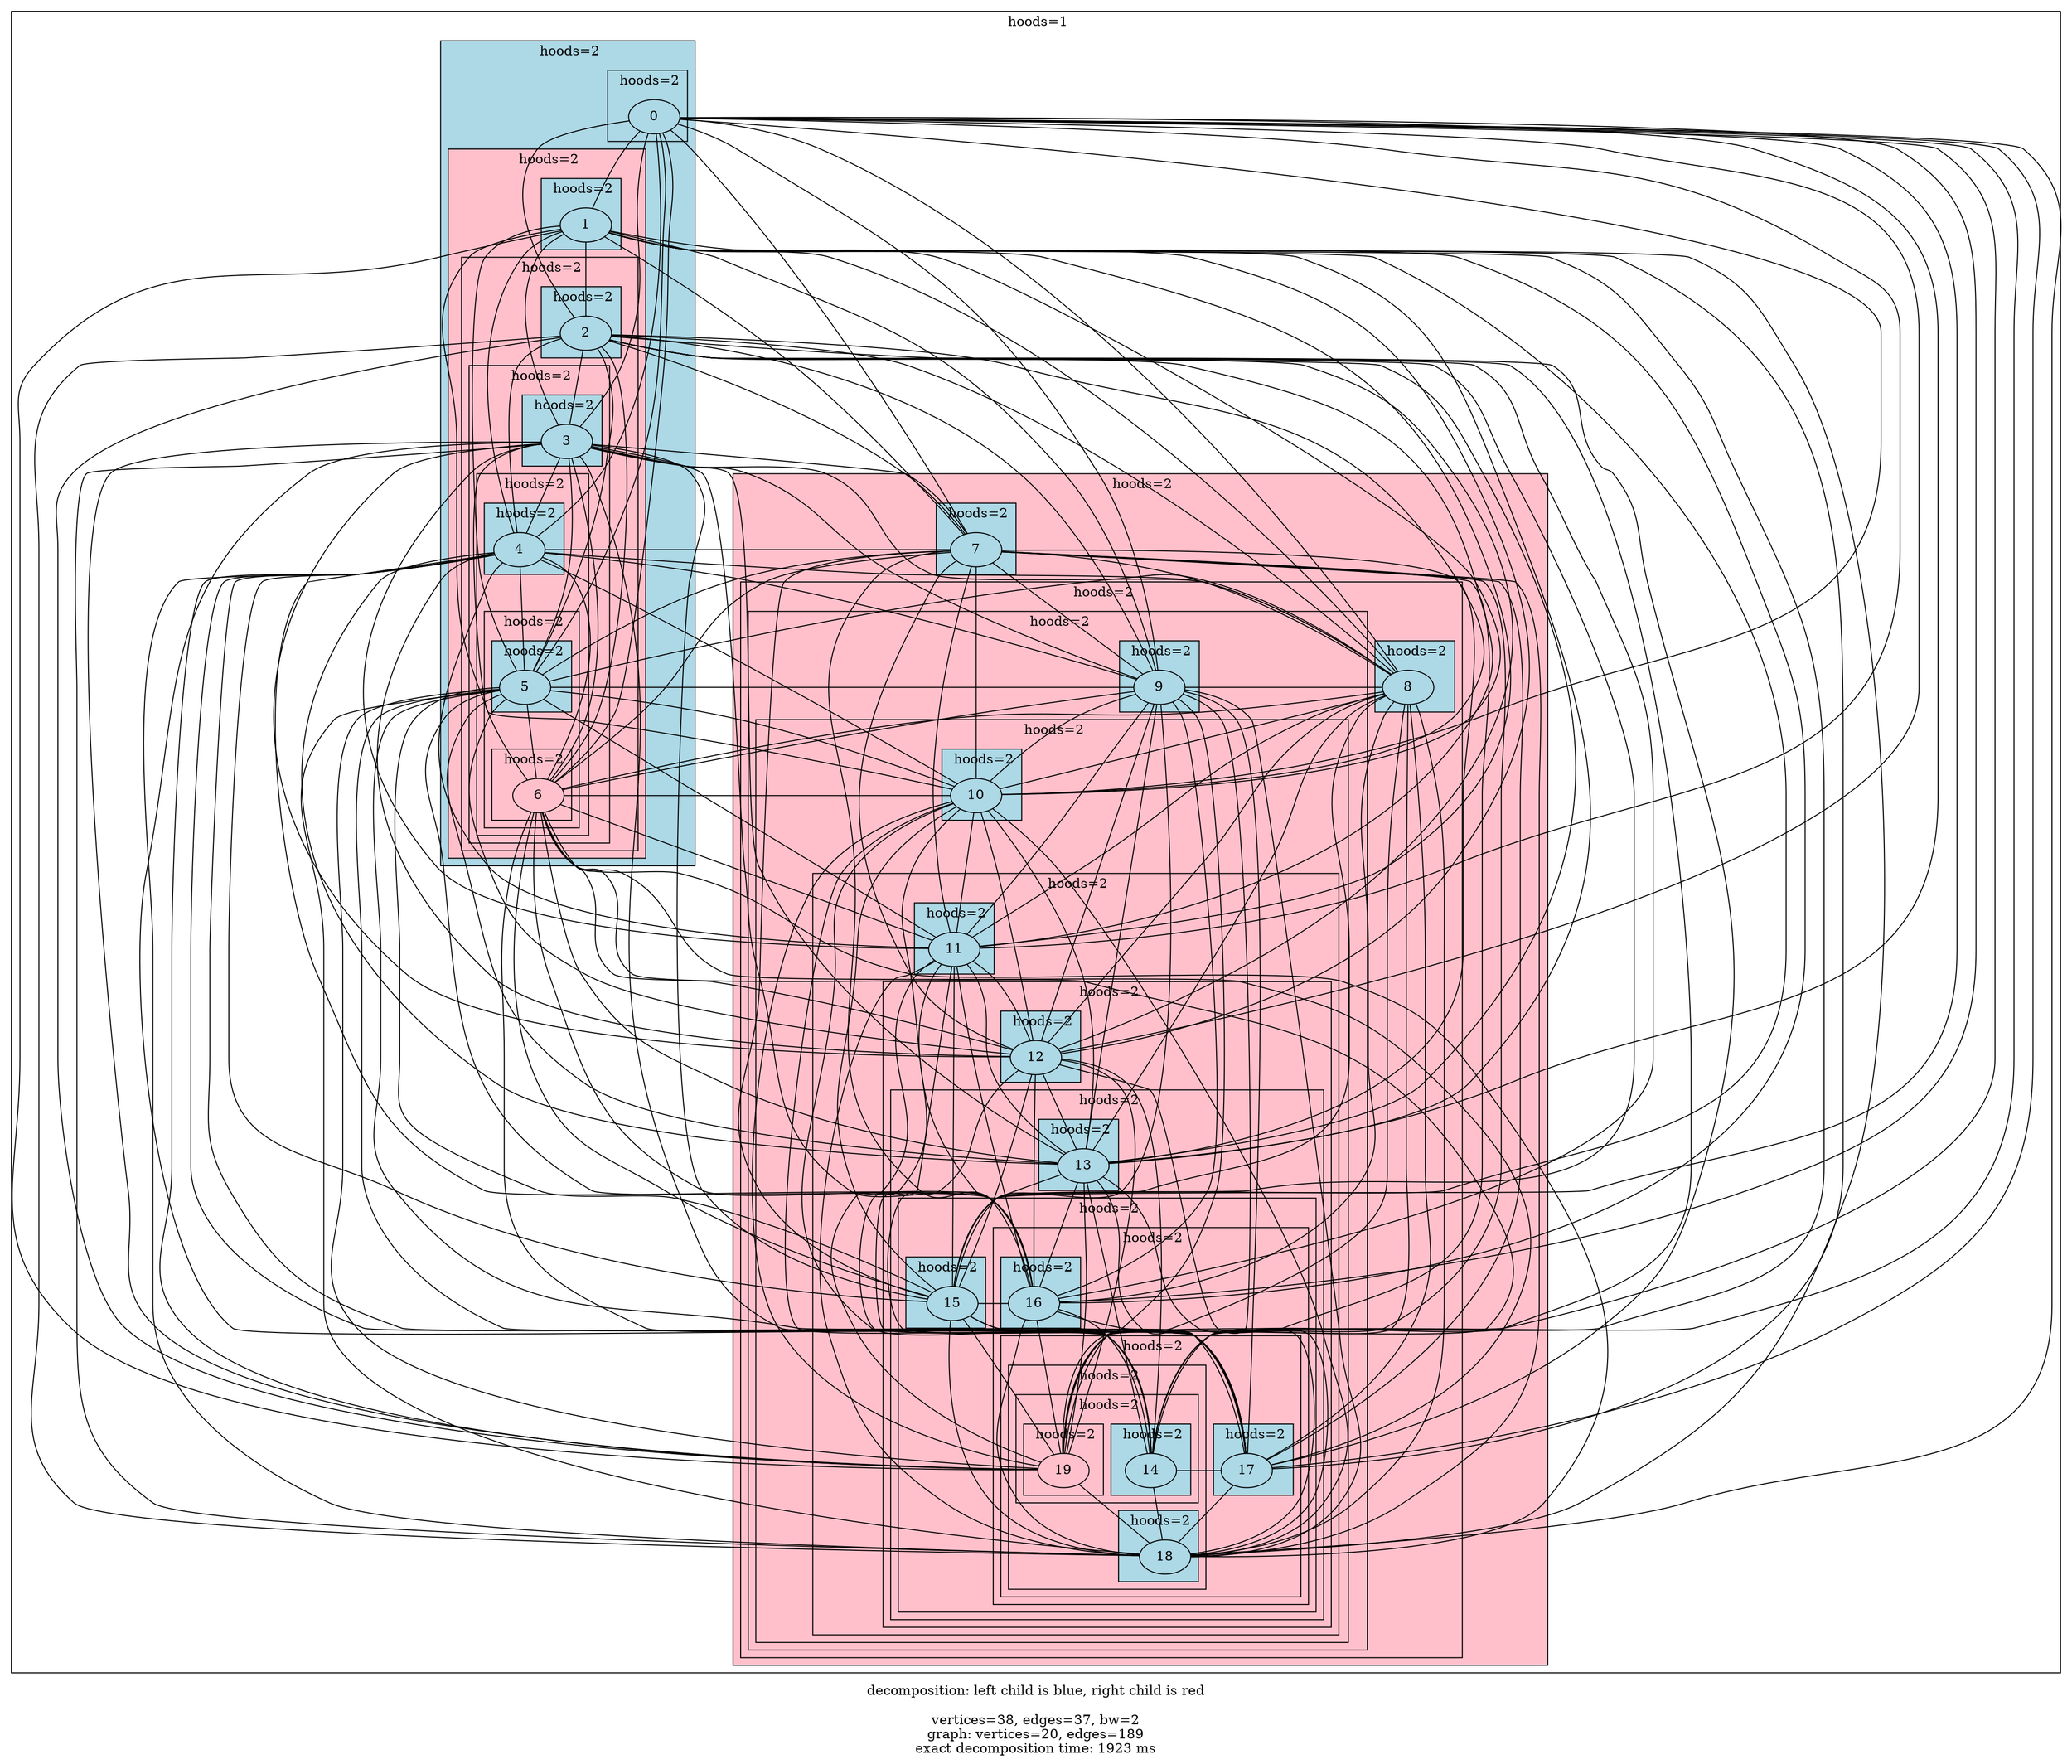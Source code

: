 graph {
label = "decomposition: left child is blue, right child is red\n\nvertices=38, edges=37, bw=2\ngraph: vertices=20, edges=189\nexact decomposition time: 1923 ms"; 

subgraph cluster_0{
label = " hoods=1";
7668057;
28027784;
25853693;
26680060;
23910357;
13495805;
29596205;
12528990;
20688146;
14651377;
23276589;
32077430;
6308367;
26281671;
5506056;
30721564;
1729135;
3449340;
24561483;
18237215;

subgraph cluster_0{
style=filled;
fillcolor = lightblue;label = " hoods=2";
7668057;
28027784;
25853693;
26680060;
23910357;
13495805;
29596205;

subgraph cluster_26{
style=filled;
fillcolor = lightblue;label = " hoods=2";
7668057;
}

subgraph cluster_27{
style=filled;
fillcolor = pink;label = " hoods=2";
28027784;
25853693;
26680060;
23910357;
13495805;
29596205;

subgraph cluster_28{
style=filled;
fillcolor = lightblue;label = " hoods=2";
28027784;
}

subgraph cluster_29{
style=filled;
fillcolor = pink;label = " hoods=2";
25853693;
26680060;
23910357;
13495805;
29596205;

subgraph cluster_30{
style=filled;
fillcolor = lightblue;label = " hoods=2";
25853693;
}

subgraph cluster_31{
style=filled;
fillcolor = pink;label = " hoods=2";
26680060;
23910357;
13495805;
29596205;

subgraph cluster_32{
style=filled;
fillcolor = lightblue;label = " hoods=2";
26680060;
}

subgraph cluster_33{
style=filled;
fillcolor = pink;label = " hoods=2";
23910357;
13495805;
29596205;

subgraph cluster_34{
style=filled;
fillcolor = lightblue;label = " hoods=2";
23910357;
}

subgraph cluster_35{
style=filled;
fillcolor = pink;label = " hoods=2";
13495805;
29596205;

subgraph cluster_36{
style=filled;
fillcolor = lightblue;label = " hoods=2";
13495805;
}

subgraph cluster_37{
style=filled;
fillcolor = pink;label = " hoods=2";
29596205;
}
}
}
}
}
}
}

subgraph cluster_1{
style=filled;
fillcolor = pink;label = " hoods=2";
12528990;
20688146;
14651377;
23276589;
32077430;
6308367;
26281671;
5506056;
30721564;
1729135;
3449340;
24561483;
18237215;

subgraph cluster_2{
style=filled;
fillcolor = lightblue;label = " hoods=2";
12528990;
}

subgraph cluster_3{
style=filled;
fillcolor = pink;label = " hoods=2";
20688146;
14651377;
23276589;
32077430;
6308367;
26281671;
5506056;
30721564;
1729135;
3449340;
24561483;
18237215;

subgraph cluster_4{
style=filled;
fillcolor = lightblue;label = " hoods=2";
20688146;
}

subgraph cluster_5{
style=filled;
fillcolor = pink;label = " hoods=2";
14651377;
23276589;
32077430;
6308367;
26281671;
5506056;
30721564;
1729135;
3449340;
24561483;
18237215;

subgraph cluster_6{
style=filled;
fillcolor = lightblue;label = " hoods=2";
14651377;
}

subgraph cluster_7{
style=filled;
fillcolor = pink;label = " hoods=2";
23276589;
32077430;
6308367;
26281671;
5506056;
30721564;
1729135;
3449340;
24561483;
18237215;

subgraph cluster_8{
style=filled;
fillcolor = lightblue;label = " hoods=2";
23276589;
}

subgraph cluster_9{
style=filled;
fillcolor = pink;label = " hoods=2";
32077430;
6308367;
26281671;
5506056;
30721564;
1729135;
3449340;
24561483;
18237215;

subgraph cluster_10{
style=filled;
fillcolor = lightblue;label = " hoods=2";
32077430;
}

subgraph cluster_11{
style=filled;
fillcolor = pink;label = " hoods=2";
6308367;
26281671;
5506056;
30721564;
1729135;
3449340;
24561483;
18237215;

subgraph cluster_12{
style=filled;
fillcolor = lightblue;label = " hoods=2";
6308367;
}

subgraph cluster_13{
style=filled;
fillcolor = pink;label = " hoods=2";
26281671;
5506056;
30721564;
1729135;
3449340;
24561483;
18237215;

subgraph cluster_14{
style=filled;
fillcolor = lightblue;label = " hoods=2";
26281671;
}

subgraph cluster_15{
style=filled;
fillcolor = pink;label = " hoods=2";
5506056;
30721564;
1729135;
3449340;
24561483;
18237215;

subgraph cluster_16{
style=filled;
fillcolor = lightblue;label = " hoods=2";
30721564;
}

subgraph cluster_17{
style=filled;
fillcolor = pink;label = " hoods=2";
5506056;
1729135;
3449340;
24561483;
18237215;

subgraph cluster_18{
style=filled;
fillcolor = lightblue;label = " hoods=2";
1729135;
}

subgraph cluster_19{
style=filled;
fillcolor = pink;label = " hoods=2";
5506056;
3449340;
24561483;
18237215;

subgraph cluster_20{
style=filled;
fillcolor = lightblue;label = " hoods=2";
3449340;
}

subgraph cluster_21{
style=filled;
fillcolor = pink;label = " hoods=2";
5506056;
24561483;
18237215;

subgraph cluster_22{
style=filled;
fillcolor = lightblue;label = " hoods=2";
24561483;
}

subgraph cluster_23{
style=filled;
fillcolor = pink;label = " hoods=2";
5506056;
18237215;

subgraph cluster_24{
style=filled;
fillcolor = lightblue;label = " hoods=2";
5506056;
}

subgraph cluster_25{
style=filled;
fillcolor = pink;label = " hoods=2";
18237215;
}
}
}
}
}
}
}
}
}
}
}
}
}
}
subgraph realgraph {
node [shape=circle]label = "real graph"; 
7668057 [ label = "0" ];
28027784 [ label = "1" ];
25853693 [ label = "2" ];
26680060 [ label = "3" ];
23910357 [ label = "4" ];
13495805 [ label = "5" ];
29596205 [ label = "6" ];
12528990 [ label = "7" ];
20688146 [ label = "8" ];
14651377 [ label = "9" ];
23276589 [ label = "10" ];
32077430 [ label = "11" ];
6308367 [ label = "12" ];
26281671 [ label = "13" ];
5506056 [ label = "14" ];
30721564 [ label = "15" ];
1729135 [ label = "16" ];
3449340 [ label = "17" ];
24561483 [ label = "18" ];
18237215 [ label = "19" ];
"7668057" -- "28027784";
"7668057" -- "25853693";
"7668057" -- "26680060";
"7668057" -- "23910357";
"7668057" -- "13495805";
"7668057" -- "29596205";
"7668057" -- "12528990";
"7668057" -- "20688146";
"7668057" -- "14651377";
"7668057" -- "23276589";
"7668057" -- "32077430";
"7668057" -- "6308367";
"7668057" -- "26281671";
"7668057" -- "5506056";
"7668057" -- "30721564";
"7668057" -- "1729135";
"7668057" -- "3449340";
"7668057" -- "24561483";
"7668057" -- "18237215";
"28027784" -- "25853693";
"28027784" -- "26680060";
"28027784" -- "23910357";
"28027784" -- "13495805";
"28027784" -- "29596205";
"28027784" -- "12528990";
"28027784" -- "20688146";
"28027784" -- "14651377";
"28027784" -- "23276589";
"28027784" -- "32077430";
"28027784" -- "6308367";
"28027784" -- "26281671";
"28027784" -- "5506056";
"28027784" -- "30721564";
"28027784" -- "1729135";
"28027784" -- "3449340";
"28027784" -- "24561483";
"28027784" -- "18237215";
"25853693" -- "26680060";
"25853693" -- "23910357";
"25853693" -- "13495805";
"25853693" -- "29596205";
"25853693" -- "12528990";
"25853693" -- "20688146";
"25853693" -- "14651377";
"25853693" -- "23276589";
"25853693" -- "32077430";
"25853693" -- "6308367";
"25853693" -- "26281671";
"25853693" -- "5506056";
"25853693" -- "30721564";
"25853693" -- "1729135";
"25853693" -- "3449340";
"25853693" -- "24561483";
"25853693" -- "18237215";
"26680060" -- "23910357";
"26680060" -- "13495805";
"26680060" -- "29596205";
"26680060" -- "12528990";
"26680060" -- "20688146";
"26680060" -- "14651377";
"26680060" -- "23276589";
"26680060" -- "32077430";
"26680060" -- "6308367";
"26680060" -- "26281671";
"26680060" -- "5506056";
"26680060" -- "30721564";
"26680060" -- "1729135";
"26680060" -- "3449340";
"26680060" -- "24561483";
"26680060" -- "18237215";
"23910357" -- "13495805";
"23910357" -- "29596205";
"23910357" -- "12528990";
"23910357" -- "20688146";
"23910357" -- "14651377";
"23910357" -- "23276589";
"23910357" -- "32077430";
"23910357" -- "6308367";
"23910357" -- "26281671";
"23910357" -- "5506056";
"23910357" -- "30721564";
"23910357" -- "1729135";
"23910357" -- "3449340";
"23910357" -- "24561483";
"23910357" -- "18237215";
"13495805" -- "29596205";
"13495805" -- "12528990";
"13495805" -- "20688146";
"13495805" -- "14651377";
"13495805" -- "23276589";
"13495805" -- "32077430";
"13495805" -- "6308367";
"13495805" -- "26281671";
"13495805" -- "5506056";
"13495805" -- "30721564";
"13495805" -- "1729135";
"13495805" -- "3449340";
"13495805" -- "24561483";
"13495805" -- "18237215";
"29596205" -- "12528990";
"29596205" -- "20688146";
"29596205" -- "14651377";
"29596205" -- "23276589";
"29596205" -- "32077430";
"29596205" -- "6308367";
"29596205" -- "26281671";
"29596205" -- "5506056";
"29596205" -- "30721564";
"29596205" -- "1729135";
"29596205" -- "3449340";
"29596205" -- "24561483";
"29596205" -- "18237215";
"12528990" -- "20688146";
"12528990" -- "14651377";
"12528990" -- "23276589";
"12528990" -- "32077430";
"12528990" -- "6308367";
"12528990" -- "26281671";
"12528990" -- "5506056";
"12528990" -- "30721564";
"12528990" -- "1729135";
"12528990" -- "3449340";
"12528990" -- "24561483";
"12528990" -- "18237215";
"20688146" -- "14651377";
"20688146" -- "23276589";
"20688146" -- "32077430";
"20688146" -- "6308367";
"20688146" -- "26281671";
"20688146" -- "5506056";
"20688146" -- "30721564";
"20688146" -- "1729135";
"20688146" -- "3449340";
"20688146" -- "24561483";
"20688146" -- "18237215";
"14651377" -- "23276589";
"14651377" -- "32077430";
"14651377" -- "6308367";
"14651377" -- "26281671";
"14651377" -- "5506056";
"14651377" -- "30721564";
"14651377" -- "1729135";
"14651377" -- "3449340";
"14651377" -- "24561483";
"14651377" -- "18237215";
"23276589" -- "32077430";
"23276589" -- "6308367";
"23276589" -- "26281671";
"23276589" -- "5506056";
"23276589" -- "30721564";
"23276589" -- "1729135";
"23276589" -- "3449340";
"23276589" -- "24561483";
"23276589" -- "18237215";
"32077430" -- "6308367";
"32077430" -- "26281671";
"32077430" -- "5506056";
"32077430" -- "30721564";
"32077430" -- "1729135";
"32077430" -- "3449340";
"32077430" -- "24561483";
"32077430" -- "18237215";
"6308367" -- "26281671";
"6308367" -- "5506056";
"6308367" -- "30721564";
"6308367" -- "1729135";
"6308367" -- "3449340";
"6308367" -- "24561483";
"6308367" -- "18237215";
"26281671" -- "5506056";
"26281671" -- "30721564";
"26281671" -- "1729135";
"26281671" -- "3449340";
"26281671" -- "24561483";
"26281671" -- "18237215";
"5506056" -- "30721564";
"5506056" -- "1729135";
"5506056" -- "3449340";
"5506056" -- "24561483";
"30721564" -- "1729135";
"30721564" -- "3449340";
"30721564" -- "24561483";
"30721564" -- "18237215";
"1729135" -- "3449340";
"1729135" -- "24561483";
"1729135" -- "18237215";
"3449340" -- "24561483";
"3449340" -- "18237215";
"24561483" -- "18237215";
}
}
